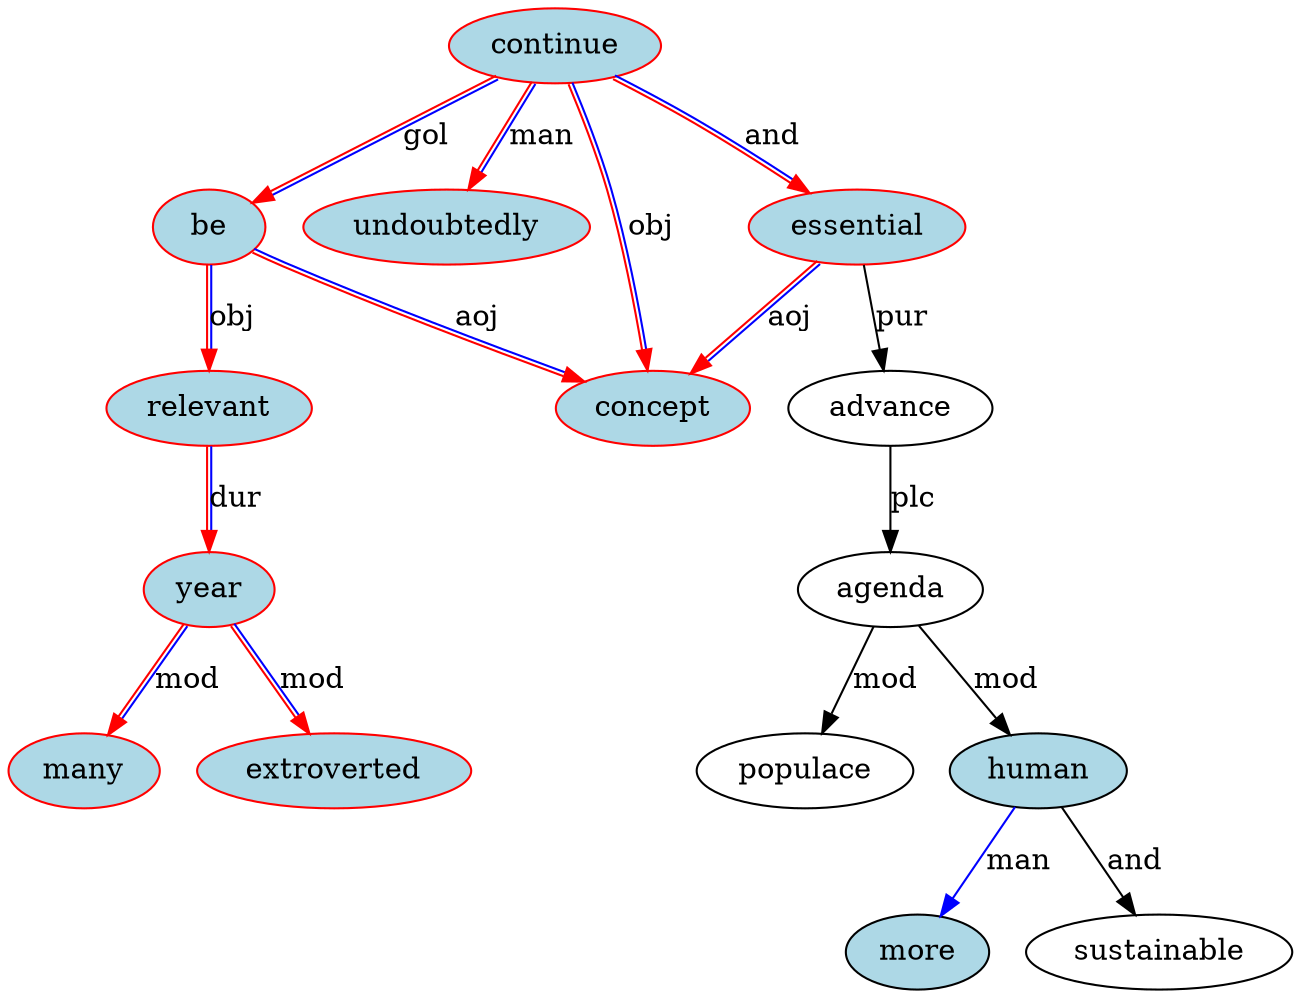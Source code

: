 digraph G {
0[label="continue", color="red", style="filled", fillcolor="lightblue"];
1[label="concept", color="red", style="filled", fillcolor="lightblue"];
2[label="undoubtedly", color="red", style="filled", fillcolor="lightblue"];
3[label="be", color="red", style="filled", fillcolor="lightblue"];
4[label="relevant", color="red", style="filled", fillcolor="lightblue"];
5[label="year", color="red", style="filled", fillcolor="lightblue"];
6[label="many", color="red", style="filled", fillcolor="lightblue"];
7[label="extroverted", color="red", style="filled", fillcolor="lightblue"];
8[label="essential", color="red", style="filled", fillcolor="lightblue"];
9[label="advance"];
10[label="agenda"];
11[label="populace"];
12[label="human", style="filled", fillcolor="lightblue"];
13[label="more", style="filled", fillcolor="lightblue"];
14[label="sustainable"];
0->1 [label="obj", color="red:blue"];
0->2 [label="man", color="red:blue"];
0->3 [label="gol", color="red:blue"];
3->1 [label="aoj", color="red:blue"];
3->4 [label="obj", color="red:blue"];
4->5 [label="dur", color="red:blue"];
5->6 [label="mod", color="red:blue"];
5->7 [label="mod", color="red:blue"];
0->8 [label="and", color="red:blue"];
8->1 [label="aoj", color="red:blue"];
8->9 [label="pur"];
9->10 [label="plc"];
10->11 [label="mod"];
10->12 [label="mod"];
12->13 [label="man", color="blue"];
12->14 [label="and"];
}
